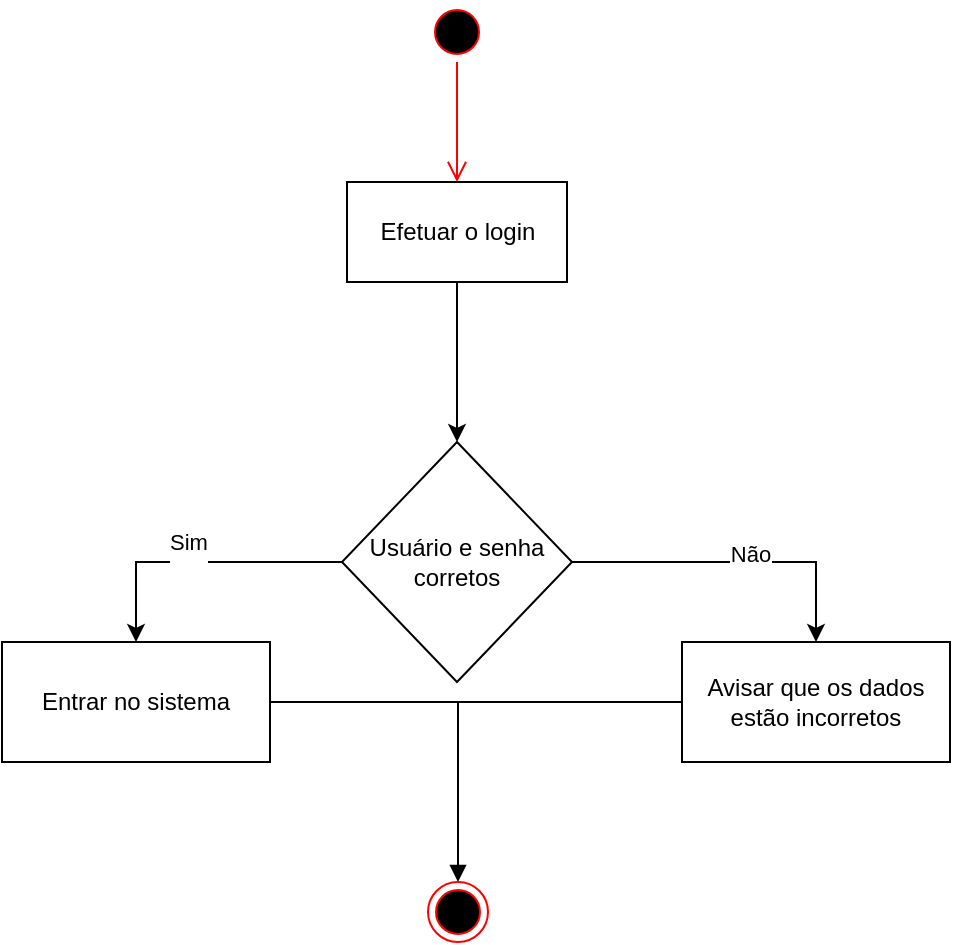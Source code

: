 <mxfile version="28.0.6">
  <diagram name="Página-1" id="ghMjnPdaQ55AcYiGZX7X">
    <mxGraphModel dx="1418" dy="804" grid="1" gridSize="10" guides="1" tooltips="1" connect="1" arrows="1" fold="1" page="1" pageScale="1" pageWidth="827" pageHeight="1169" math="0" shadow="0">
      <root>
        <mxCell id="0" />
        <mxCell id="1" parent="0" />
        <mxCell id="vs4Pkgvi5w3JoAJ4XYcI-7" value="" style="edgeStyle=orthogonalEdgeStyle;rounded=0;orthogonalLoop=1;jettySize=auto;html=1;exitX=0.5;exitY=1;exitDx=0;exitDy=0;" edge="1" parent="1" source="vs4Pkgvi5w3JoAJ4XYcI-2" target="vs4Pkgvi5w3JoAJ4XYcI-6">
          <mxGeometry relative="1" as="geometry">
            <mxPoint x="260" y="300" as="sourcePoint" />
          </mxGeometry>
        </mxCell>
        <mxCell id="vs4Pkgvi5w3JoAJ4XYcI-2" value="Efetuar o login" style="html=1;whiteSpace=wrap;" vertex="1" parent="1">
          <mxGeometry x="202.5" y="250" width="110" height="50" as="geometry" />
        </mxCell>
        <mxCell id="vs4Pkgvi5w3JoAJ4XYcI-3" value="" style="ellipse;html=1;shape=startState;fillColor=#000000;strokeColor=#ff0000;" vertex="1" parent="1">
          <mxGeometry x="242.5" y="160" width="30" height="30" as="geometry" />
        </mxCell>
        <mxCell id="vs4Pkgvi5w3JoAJ4XYcI-4" value="" style="edgeStyle=orthogonalEdgeStyle;html=1;verticalAlign=bottom;endArrow=open;endSize=8;strokeColor=#ff0000;rounded=0;entryX=0.5;entryY=0;entryDx=0;entryDy=0;" edge="1" source="vs4Pkgvi5w3JoAJ4XYcI-3" parent="1" target="vs4Pkgvi5w3JoAJ4XYcI-2">
          <mxGeometry relative="1" as="geometry">
            <mxPoint x="265" y="210" as="targetPoint" />
          </mxGeometry>
        </mxCell>
        <mxCell id="vs4Pkgvi5w3JoAJ4XYcI-9" value="" style="edgeStyle=orthogonalEdgeStyle;rounded=0;orthogonalLoop=1;jettySize=auto;html=1;entryX=0.5;entryY=0;entryDx=0;entryDy=0;" edge="1" parent="1" source="vs4Pkgvi5w3JoAJ4XYcI-6" target="vs4Pkgvi5w3JoAJ4XYcI-8">
          <mxGeometry relative="1" as="geometry" />
        </mxCell>
        <mxCell id="vs4Pkgvi5w3JoAJ4XYcI-10" value="Não&lt;div&gt;&lt;br&gt;&lt;/div&gt;" style="edgeLabel;html=1;align=center;verticalAlign=middle;resizable=0;points=[];" vertex="1" connectable="0" parent="vs4Pkgvi5w3JoAJ4XYcI-9">
          <mxGeometry x="0.089" y="-3" relative="1" as="geometry">
            <mxPoint x="1" as="offset" />
          </mxGeometry>
        </mxCell>
        <mxCell id="vs4Pkgvi5w3JoAJ4XYcI-6" value="Usuário e senha corretos" style="rhombus;whiteSpace=wrap;html=1;" vertex="1" parent="1">
          <mxGeometry x="200" y="380" width="115" height="120" as="geometry" />
        </mxCell>
        <mxCell id="vs4Pkgvi5w3JoAJ4XYcI-8" value="Avisar que os dados estão incorretos" style="whiteSpace=wrap;html=1;" vertex="1" parent="1">
          <mxGeometry x="370" y="480" width="134" height="60" as="geometry" />
        </mxCell>
        <mxCell id="vs4Pkgvi5w3JoAJ4XYcI-14" style="edgeStyle=orthogonalEdgeStyle;rounded=0;orthogonalLoop=1;jettySize=auto;html=1;entryX=0;entryY=0.5;entryDx=0;entryDy=0;endArrow=none;endFill=0;" edge="1" parent="1" source="vs4Pkgvi5w3JoAJ4XYcI-11" target="vs4Pkgvi5w3JoAJ4XYcI-8">
          <mxGeometry relative="1" as="geometry" />
        </mxCell>
        <mxCell id="vs4Pkgvi5w3JoAJ4XYcI-11" value="Entrar no sistema" style="whiteSpace=wrap;html=1;" vertex="1" parent="1">
          <mxGeometry x="30" y="480" width="134" height="60" as="geometry" />
        </mxCell>
        <mxCell id="vs4Pkgvi5w3JoAJ4XYcI-12" value="" style="edgeStyle=orthogonalEdgeStyle;rounded=0;orthogonalLoop=1;jettySize=auto;html=1;entryX=0.5;entryY=0;entryDx=0;entryDy=0;exitX=0;exitY=0.5;exitDx=0;exitDy=0;" edge="1" parent="1" source="vs4Pkgvi5w3JoAJ4XYcI-6" target="vs4Pkgvi5w3JoAJ4XYcI-11">
          <mxGeometry relative="1" as="geometry">
            <mxPoint x="220" y="520" as="sourcePoint" />
            <mxPoint x="364" y="560" as="targetPoint" />
          </mxGeometry>
        </mxCell>
        <mxCell id="vs4Pkgvi5w3JoAJ4XYcI-13" value="&lt;div&gt;Sim&lt;/div&gt;&lt;div&gt;&lt;br&gt;&lt;/div&gt;" style="edgeLabel;html=1;align=center;verticalAlign=middle;resizable=0;points=[];" vertex="1" connectable="0" parent="vs4Pkgvi5w3JoAJ4XYcI-12">
          <mxGeometry x="0.089" y="-3" relative="1" as="geometry">
            <mxPoint x="1" as="offset" />
          </mxGeometry>
        </mxCell>
        <mxCell id="vs4Pkgvi5w3JoAJ4XYcI-16" style="edgeStyle=orthogonalEdgeStyle;rounded=0;orthogonalLoop=1;jettySize=auto;html=1;endArrow=none;endFill=0;startArrow=block;startFill=1;" edge="1" parent="1" source="vs4Pkgvi5w3JoAJ4XYcI-15">
          <mxGeometry relative="1" as="geometry">
            <mxPoint x="258" y="510" as="targetPoint" />
          </mxGeometry>
        </mxCell>
        <mxCell id="vs4Pkgvi5w3JoAJ4XYcI-15" value="" style="ellipse;html=1;shape=endState;fillColor=#000000;strokeColor=#ff0000;" vertex="1" parent="1">
          <mxGeometry x="243" y="600" width="30" height="30" as="geometry" />
        </mxCell>
      </root>
    </mxGraphModel>
  </diagram>
</mxfile>
